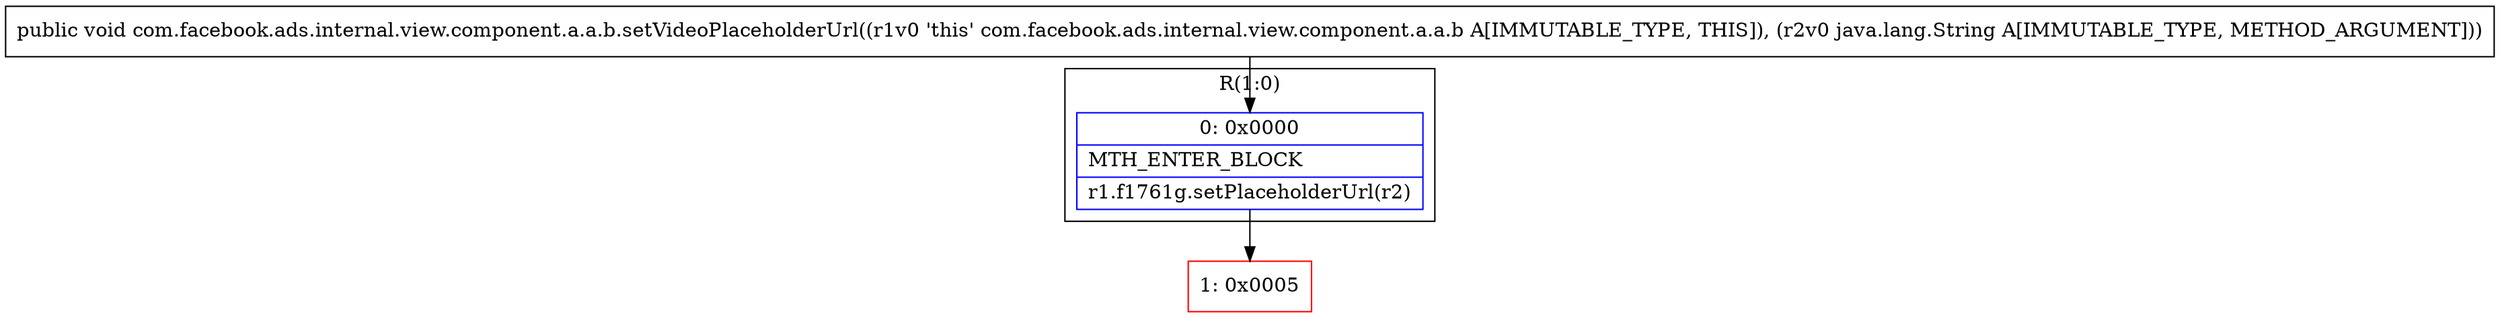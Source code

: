 digraph "CFG forcom.facebook.ads.internal.view.component.a.a.b.setVideoPlaceholderUrl(Ljava\/lang\/String;)V" {
subgraph cluster_Region_2112682034 {
label = "R(1:0)";
node [shape=record,color=blue];
Node_0 [shape=record,label="{0\:\ 0x0000|MTH_ENTER_BLOCK\l|r1.f1761g.setPlaceholderUrl(r2)\l}"];
}
Node_1 [shape=record,color=red,label="{1\:\ 0x0005}"];
MethodNode[shape=record,label="{public void com.facebook.ads.internal.view.component.a.a.b.setVideoPlaceholderUrl((r1v0 'this' com.facebook.ads.internal.view.component.a.a.b A[IMMUTABLE_TYPE, THIS]), (r2v0 java.lang.String A[IMMUTABLE_TYPE, METHOD_ARGUMENT])) }"];
MethodNode -> Node_0;
Node_0 -> Node_1;
}

